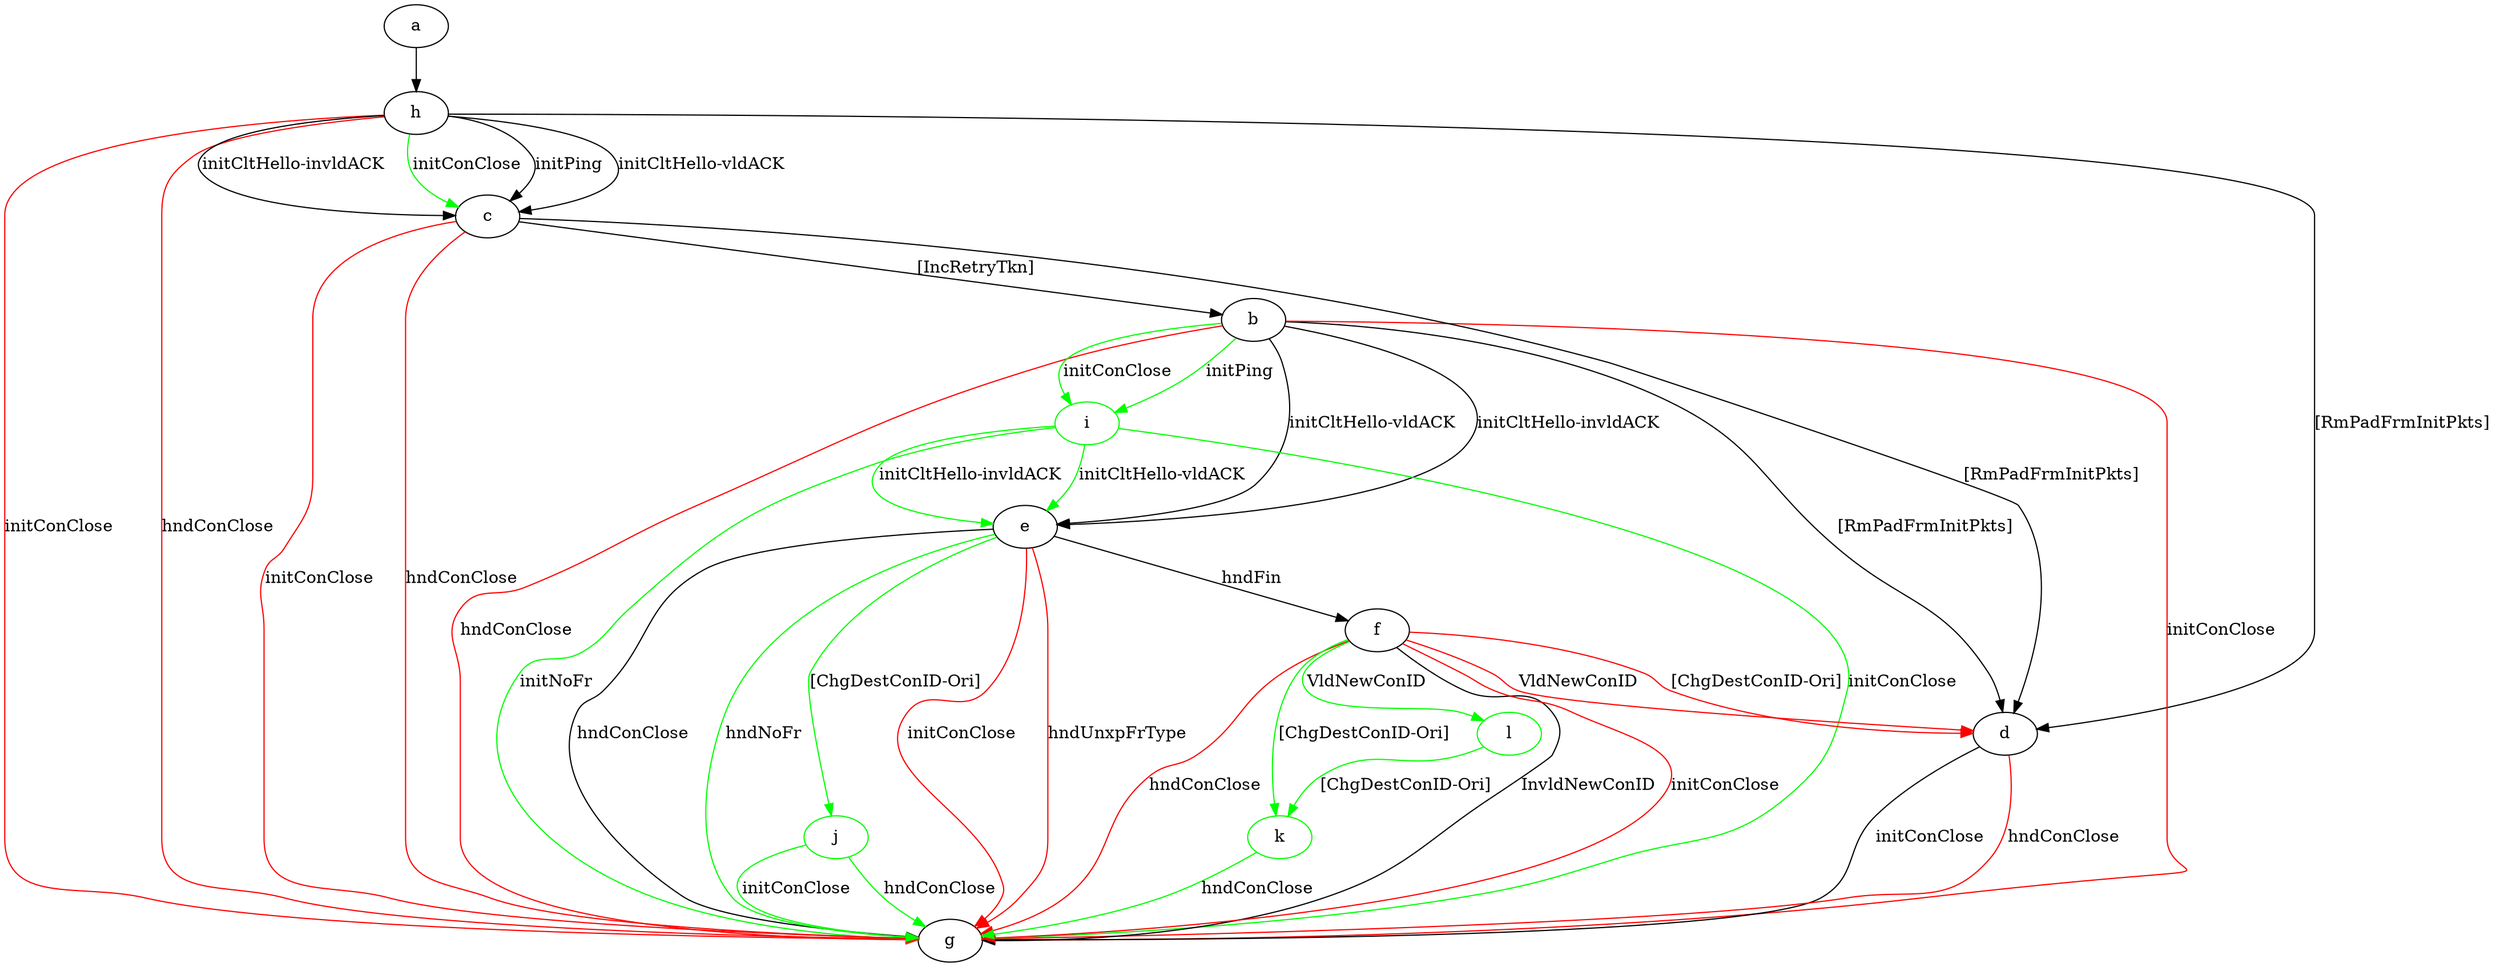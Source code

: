 digraph "" {
	a -> h	[key=0];
	b -> d	[key=0,
		label="[RmPadFrmInitPkts] "];
	b -> e	[key=0,
		label="initCltHello-vldACK "];
	b -> e	[key=1,
		label="initCltHello-invldACK "];
	b -> g	[key=0,
		color=red,
		label="initConClose "];
	b -> g	[key=1,
		color=red,
		label="hndConClose "];
	i	[color=green];
	b -> i	[key=0,
		color=green,
		label="initPing "];
	b -> i	[key=1,
		color=green,
		label="initConClose "];
	c -> b	[key=0,
		label="[IncRetryTkn] "];
	c -> d	[key=0,
		label="[RmPadFrmInitPkts] "];
	c -> g	[key=0,
		color=red,
		label="initConClose "];
	c -> g	[key=1,
		color=red,
		label="hndConClose "];
	d -> g	[key=0,
		label="initConClose "];
	d -> g	[key=1,
		color=red,
		label="hndConClose "];
	e -> f	[key=0,
		label="hndFin "];
	e -> g	[key=0,
		label="hndConClose "];
	e -> g	[key=1,
		color=green,
		label="hndNoFr "];
	e -> g	[key=2,
		color=red,
		label="initConClose "];
	e -> g	[key=3,
		color=red,
		label="hndUnxpFrType "];
	j	[color=green];
	e -> j	[key=0,
		color=green,
		label="[ChgDestConID-Ori] "];
	f -> d	[key=0,
		color=red,
		label="VldNewConID "];
	f -> d	[key=1,
		color=red,
		label="[ChgDestConID-Ori] "];
	f -> g	[key=0,
		label="InvldNewConID "];
	f -> g	[key=1,
		color=red,
		label="initConClose "];
	f -> g	[key=2,
		color=red,
		label="hndConClose "];
	k	[color=green];
	f -> k	[key=0,
		color=green,
		label="[ChgDestConID-Ori] "];
	l	[color=green];
	f -> l	[key=0,
		color=green,
		label="VldNewConID "];
	h -> c	[key=0,
		label="initPing "];
	h -> c	[key=1,
		label="initCltHello-vldACK "];
	h -> c	[key=2,
		label="initCltHello-invldACK "];
	h -> c	[key=3,
		color=green,
		label="initConClose "];
	h -> d	[key=0,
		label="[RmPadFrmInitPkts] "];
	h -> g	[key=0,
		color=red,
		label="initConClose "];
	h -> g	[key=1,
		color=red,
		label="hndConClose "];
	i -> e	[key=0,
		color=green,
		label="initCltHello-vldACK "];
	i -> e	[key=1,
		color=green,
		label="initCltHello-invldACK "];
	i -> g	[key=0,
		color=green,
		label="initConClose "];
	i -> g	[key=1,
		color=green,
		label="initNoFr "];
	j -> g	[key=0,
		color=green,
		label="initConClose "];
	j -> g	[key=1,
		color=green,
		label="hndConClose "];
	k -> g	[key=0,
		color=green,
		label="hndConClose "];
	l -> k	[key=0,
		color=green,
		label="[ChgDestConID-Ori] "];
}
